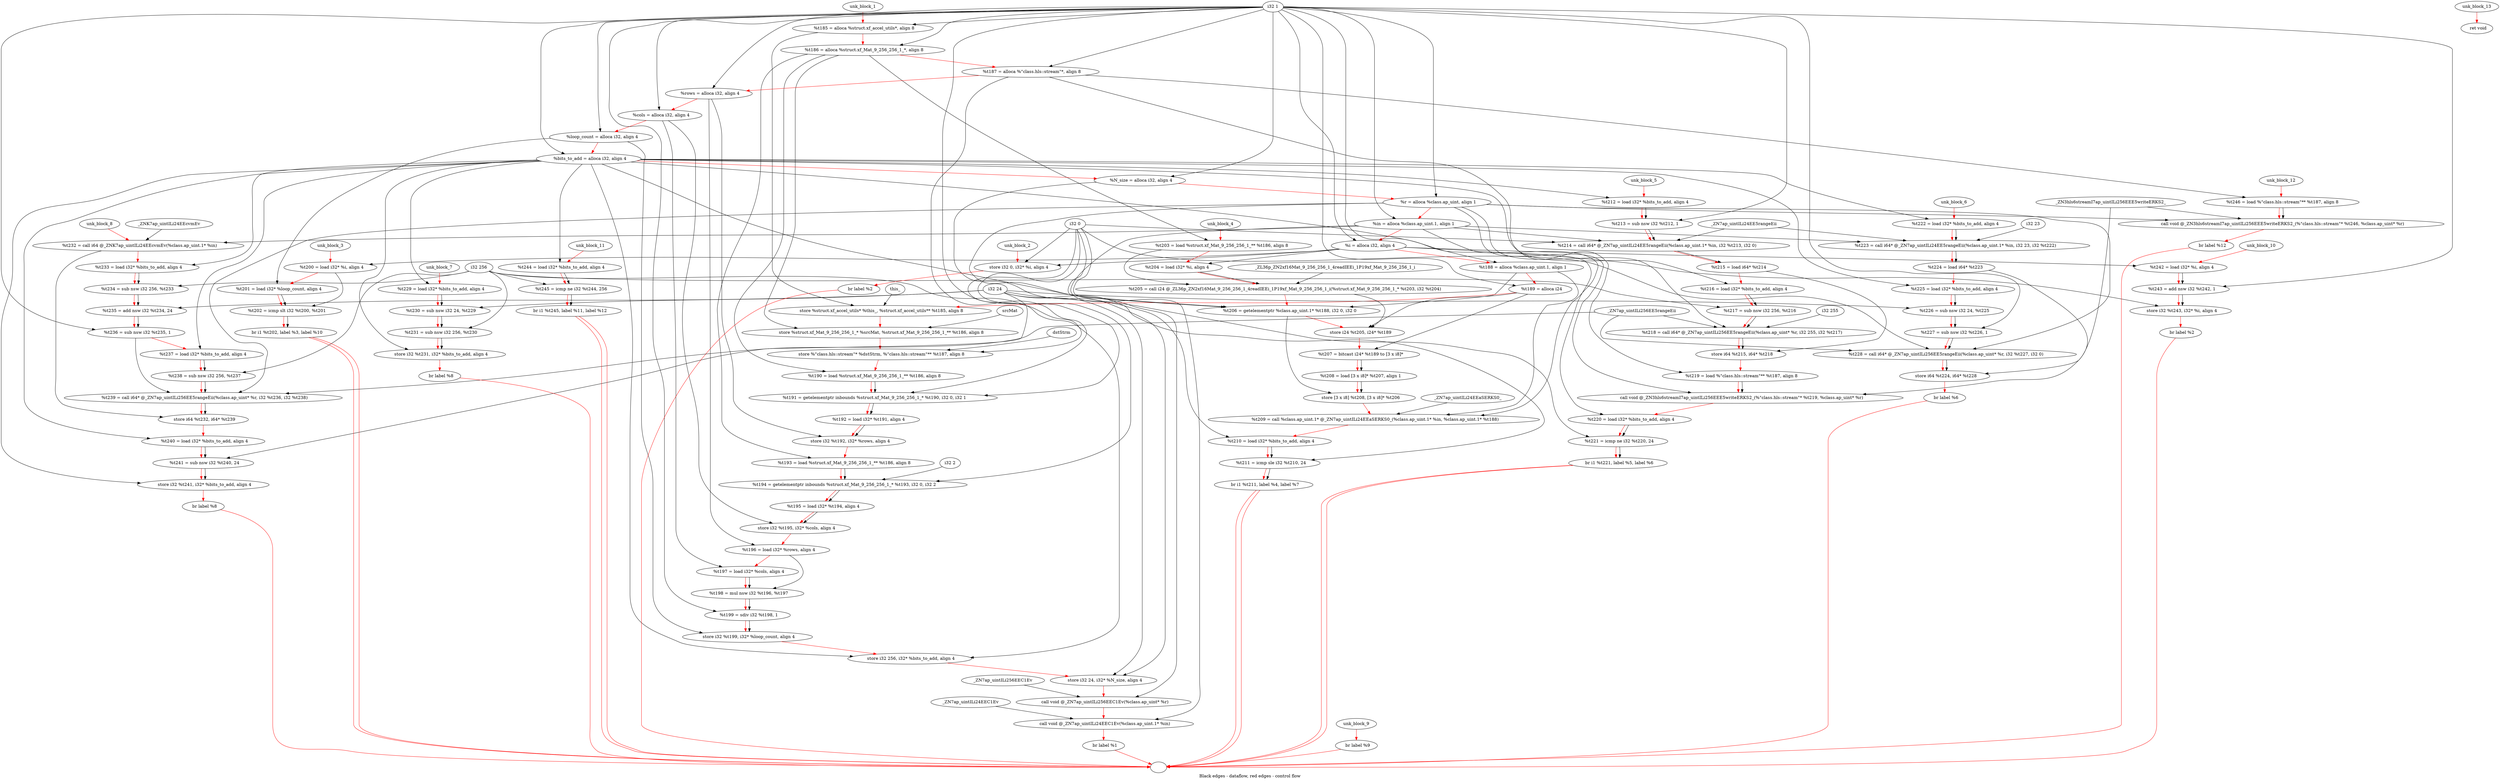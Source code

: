 digraph G {
compound=true
label="Black edges - dataflow, red edges - control flow"
"t185" [label="  %t185 = alloca %struct.xf_accel_utils*, align 8"]
"t186" [label="  %t186 = alloca %struct.xf_Mat_9_256_256_1_*, align 8"]
"t187" [label="  %t187 = alloca %\"class.hls::stream\"*, align 8"]
"rows" [label="  %rows = alloca i32, align 4"]
"cols" [label="  %cols = alloca i32, align 4"]
"loop_count" [label="  %loop_count = alloca i32, align 4"]
"bits_to_add" [label="  %bits_to_add = alloca i32, align 4"]
"N_size" [label="  %N_size = alloca i32, align 4"]
"r" [label="  %r = alloca %class.ap_uint, align 1"]
"in" [label="  %in = alloca %class.ap_uint.1, align 1"]
"i" [label="  %i = alloca i32, align 4"]
"t188" [label="  %t188 = alloca %class.ap_uint.1, align 1"]
"t189" [label="  %t189 = alloca i24"]
"_1" [label="  store %struct.xf_accel_utils* %this_, %struct.xf_accel_utils** %t185, align 8"]
"_2" [label="  store %struct.xf_Mat_9_256_256_1_* %srcMat, %struct.xf_Mat_9_256_256_1_** %t186, align 8"]
"_3" [label="  store %\"class.hls::stream\"* %dstStrm, %\"class.hls::stream\"** %t187, align 8"]
"t190" [label="  %t190 = load %struct.xf_Mat_9_256_256_1_** %t186, align 8"]
"t191" [label="  %t191 = getelementptr inbounds %struct.xf_Mat_9_256_256_1_* %t190, i32 0, i32 1"]
"t192" [label="  %t192 = load i32* %t191, align 4"]
"_4" [label="  store i32 %t192, i32* %rows, align 4"]
"t193" [label="  %t193 = load %struct.xf_Mat_9_256_256_1_** %t186, align 8"]
"t194" [label="  %t194 = getelementptr inbounds %struct.xf_Mat_9_256_256_1_* %t193, i32 0, i32 2"]
"t195" [label="  %t195 = load i32* %t194, align 4"]
"_5" [label="  store i32 %t195, i32* %cols, align 4"]
"t196" [label="  %t196 = load i32* %rows, align 4"]
"t197" [label="  %t197 = load i32* %cols, align 4"]
"t198" [label="  %t198 = mul nsw i32 %t196, %t197"]
"t199" [label="  %t199 = sdiv i32 %t198, 1"]
"_6" [label="  store i32 %t199, i32* %loop_count, align 4"]
"_7" [label="  store i32 256, i32* %bits_to_add, align 4"]
"_8" [label="  store i32 24, i32* %N_size, align 4"]
"_9" [label="  call void @_ZN7ap_uintILi256EEC1Ev(%class.ap_uint* %r)"]
"_10" [label="  call void @_ZN7ap_uintILi24EEC1Ev(%class.ap_uint.1* %in)"]
"_11" [label="  br label %1"]
"unk_block_1" -> "t185"[color=red]
"i32 1" -> "t185"
"t185" -> "t186"[color=red weight=2]
"i32 1" -> "t186"
"t186" -> "t187"[color=red weight=2]
"i32 1" -> "t187"
"t187" -> "rows"[color=red weight=2]
"i32 1" -> "rows"
"rows" -> "cols"[color=red weight=2]
"i32 1" -> "cols"
"cols" -> "loop_count"[color=red weight=2]
"i32 1" -> "loop_count"
"loop_count" -> "bits_to_add"[color=red weight=2]
"i32 1" -> "bits_to_add"
"bits_to_add" -> "N_size"[color=red weight=2]
"i32 1" -> "N_size"
"N_size" -> "r"[color=red weight=2]
"i32 1" -> "r"
"r" -> "in"[color=red weight=2]
"i32 1" -> "in"
"in" -> "i"[color=red weight=2]
"i32 1" -> "i"
"i" -> "t188"[color=red weight=2]
"i32 1" -> "t188"
"t188" -> "t189"[color=red weight=2]
"i32 1" -> "t189"
"t189" -> "_1"[color=red weight=2]
"this_" -> "_1"
"t185" -> "_1"
"_1" -> "_2"[color=red weight=2]
"srcMat" -> "_2"
"t186" -> "_2"
"_2" -> "_3"[color=red weight=2]
"dstStrm" -> "_3"
"t187" -> "_3"
"_3" -> "t190"[color=red weight=2]
"t186" -> "t190"
"t190" -> "t191"[color=red weight=2]
"t190" -> "t191"
"i32 0" -> "t191"
"i32 1" -> "t191"
"t191" -> "t192"[color=red weight=2]
"t191" -> "t192"
"t192" -> "_4"[color=red weight=2]
"t192" -> "_4"
"rows" -> "_4"
"_4" -> "t193"[color=red weight=2]
"t186" -> "t193"
"t193" -> "t194"[color=red weight=2]
"t193" -> "t194"
"i32 0" -> "t194"
"i32 2" -> "t194"
"t194" -> "t195"[color=red weight=2]
"t194" -> "t195"
"t195" -> "_5"[color=red weight=2]
"t195" -> "_5"
"cols" -> "_5"
"_5" -> "t196"[color=red weight=2]
"rows" -> "t196"
"t196" -> "t197"[color=red weight=2]
"cols" -> "t197"
"t197" -> "t198"[color=red weight=2]
"t196" -> "t198"
"t197" -> "t198"
"t198" -> "t199"[color=red weight=2]
"t198" -> "t199"
"i32 1" -> "t199"
"t199" -> "_6"[color=red weight=2]
"t199" -> "_6"
"loop_count" -> "_6"
"_6" -> "_7"[color=red weight=2]
"i32 256" -> "_7"
"bits_to_add" -> "_7"
"_7" -> "_8"[color=red weight=2]
"i32 24" -> "_8"
"N_size" -> "_8"
"_8" -> "_9"[color=red weight=2]
"r" -> "_9"
"_ZN7ap_uintILi256EEC1Ev" -> "_9"
"_9" -> "_10"[color=red weight=2]
"in" -> "_10"
"_ZN7ap_uintILi24EEC1Ev" -> "_10"
"_10" -> "_11"[color=red weight=2]
"_11" -> ""[color=red]

"_12" [label="  store i32 0, i32* %i, align 4"]
"_13" [label="  br label %2"]
"unk_block_2" -> "_12"[color=red]
"i32 0" -> "_12"
"i" -> "_12"
"_12" -> "_13"[color=red weight=2]
"_13" -> ""[color=red]

"t200" [label="  %t200 = load i32* %i, align 4"]
"t201" [label="  %t201 = load i32* %loop_count, align 4"]
"t202" [label="  %t202 = icmp slt i32 %t200, %t201"]
"_14" [label="  br i1 %t202, label %3, label %10"]
"unk_block_3" -> "t200"[color=red]
"i" -> "t200"
"t200" -> "t201"[color=red weight=2]
"loop_count" -> "t201"
"t201" -> "t202"[color=red weight=2]
"t200" -> "t202"
"t201" -> "t202"
"t202" -> "_14"[color=red weight=2]
"t202" -> "_14"
"_14" -> ""[color=red]
"_14" -> ""[color=red]

"t203" [label="  %t203 = load %struct.xf_Mat_9_256_256_1_** %t186, align 8"]
"t204" [label="  %t204 = load i32* %i, align 4"]
"t205" [label="  %t205 = call i24 @_ZL36p_ZN2xf16Mat_9_256_256_1_4readIEEi_1P19xf_Mat_9_256_256_1_i(%struct.xf_Mat_9_256_256_1_* %t203, i32 %t204)"]
"t206" [label="  %t206 = getelementptr %class.ap_uint.1* %t188, i32 0, i32 0"]
"_15" [label="  store i24 %t205, i24* %t189"]
"t207" [label="  %t207 = bitcast i24* %t189 to [3 x i8]*"]
"t208" [label="  %t208 = load [3 x i8]* %t207, align 1"]
"_16" [label="  store [3 x i8] %t208, [3 x i8]* %t206"]
"t209" [label="  %t209 = call %class.ap_uint.1* @_ZN7ap_uintILi24EEaSERKS0_(%class.ap_uint.1* %in, %class.ap_uint.1* %t188)"]
"t210" [label="  %t210 = load i32* %bits_to_add, align 4"]
"t211" [label="  %t211 = icmp sle i32 %t210, 24"]
"_17" [label="  br i1 %t211, label %4, label %7"]
"unk_block_4" -> "t203"[color=red]
"t186" -> "t203"
"t203" -> "t204"[color=red weight=2]
"i" -> "t204"
"t204" -> "t205"[color=red weight=2]
"t203" -> "t205"
"t204" -> "t205"
"_ZL36p_ZN2xf16Mat_9_256_256_1_4readIEEi_1P19xf_Mat_9_256_256_1_i" -> "t205"
"t205" -> "t206"[color=red weight=2]
"t188" -> "t206"
"i32 0" -> "t206"
"i32 0" -> "t206"
"t206" -> "_15"[color=red weight=2]
"t205" -> "_15"
"t189" -> "_15"
"_15" -> "t207"[color=red weight=2]
"t189" -> "t207"
"t207" -> "t208"[color=red weight=2]
"t207" -> "t208"
"t208" -> "_16"[color=red weight=2]
"t208" -> "_16"
"t206" -> "_16"
"_16" -> "t209"[color=red weight=2]
"in" -> "t209"
"t188" -> "t209"
"_ZN7ap_uintILi24EEaSERKS0_" -> "t209"
"t209" -> "t210"[color=red weight=2]
"bits_to_add" -> "t210"
"t210" -> "t211"[color=red weight=2]
"t210" -> "t211"
"i32 24" -> "t211"
"t211" -> "_17"[color=red weight=2]
"t211" -> "_17"
"_17" -> ""[color=red]
"_17" -> ""[color=red]

"t212" [label="  %t212 = load i32* %bits_to_add, align 4"]
"t213" [label="  %t213 = sub nsw i32 %t212, 1"]
"t214" [label="  %t214 = call i64* @_ZN7ap_uintILi24EE5rangeEii(%class.ap_uint.1* %in, i32 %t213, i32 0)"]
"t215" [label="  %t215 = load i64* %t214"]
"t216" [label="  %t216 = load i32* %bits_to_add, align 4"]
"t217" [label="  %t217 = sub nsw i32 256, %t216"]
"t218" [label="  %t218 = call i64* @_ZN7ap_uintILi256EE5rangeEii(%class.ap_uint* %r, i32 255, i32 %t217)"]
"_18" [label="  store i64 %t215, i64* %t218"]
"t219" [label="  %t219 = load %\"class.hls::stream\"** %t187, align 8"]
"_19" [label="  call void @_ZN3hls6streamI7ap_uintILi256EEE5writeERKS2_(%\"class.hls::stream\"* %t219, %class.ap_uint* %r)"]
"t220" [label="  %t220 = load i32* %bits_to_add, align 4"]
"t221" [label="  %t221 = icmp ne i32 %t220, 24"]
"_20" [label="  br i1 %t221, label %5, label %6"]
"unk_block_5" -> "t212"[color=red]
"bits_to_add" -> "t212"
"t212" -> "t213"[color=red weight=2]
"t212" -> "t213"
"i32 1" -> "t213"
"t213" -> "t214"[color=red weight=2]
"in" -> "t214"
"t213" -> "t214"
"i32 0" -> "t214"
"_ZN7ap_uintILi24EE5rangeEii" -> "t214"
"t214" -> "t215"[color=red weight=2]
"t214" -> "t215"
"t215" -> "t216"[color=red weight=2]
"bits_to_add" -> "t216"
"t216" -> "t217"[color=red weight=2]
"i32 256" -> "t217"
"t216" -> "t217"
"t217" -> "t218"[color=red weight=2]
"r" -> "t218"
"i32 255" -> "t218"
"t217" -> "t218"
"_ZN7ap_uintILi256EE5rangeEii" -> "t218"
"t218" -> "_18"[color=red weight=2]
"t215" -> "_18"
"t218" -> "_18"
"_18" -> "t219"[color=red weight=2]
"t187" -> "t219"
"t219" -> "_19"[color=red weight=2]
"t219" -> "_19"
"r" -> "_19"
"_ZN3hls6streamI7ap_uintILi256EEE5writeERKS2_" -> "_19"
"_19" -> "t220"[color=red weight=2]
"bits_to_add" -> "t220"
"t220" -> "t221"[color=red weight=2]
"t220" -> "t221"
"i32 24" -> "t221"
"t221" -> "_20"[color=red weight=2]
"t221" -> "_20"
"_20" -> ""[color=red]
"_20" -> ""[color=red]

"t222" [label="  %t222 = load i32* %bits_to_add, align 4"]
"t223" [label="  %t223 = call i64* @_ZN7ap_uintILi24EE5rangeEii(%class.ap_uint.1* %in, i32 23, i32 %t222)"]
"t224" [label="  %t224 = load i64* %t223"]
"t225" [label="  %t225 = load i32* %bits_to_add, align 4"]
"t226" [label="  %t226 = sub nsw i32 24, %t225"]
"t227" [label="  %t227 = sub nsw i32 %t226, 1"]
"t228" [label="  %t228 = call i64* @_ZN7ap_uintILi256EE5rangeEii(%class.ap_uint* %r, i32 %t227, i32 0)"]
"_21" [label="  store i64 %t224, i64* %t228"]
"_22" [label="  br label %6"]
"unk_block_6" -> "t222"[color=red]
"bits_to_add" -> "t222"
"t222" -> "t223"[color=red weight=2]
"in" -> "t223"
"i32 23" -> "t223"
"t222" -> "t223"
"_ZN7ap_uintILi24EE5rangeEii" -> "t223"
"t223" -> "t224"[color=red weight=2]
"t223" -> "t224"
"t224" -> "t225"[color=red weight=2]
"bits_to_add" -> "t225"
"t225" -> "t226"[color=red weight=2]
"i32 24" -> "t226"
"t225" -> "t226"
"t226" -> "t227"[color=red weight=2]
"t226" -> "t227"
"i32 1" -> "t227"
"t227" -> "t228"[color=red weight=2]
"r" -> "t228"
"t227" -> "t228"
"i32 0" -> "t228"
"_ZN7ap_uintILi256EE5rangeEii" -> "t228"
"t228" -> "_21"[color=red weight=2]
"t224" -> "_21"
"t228" -> "_21"
"_21" -> "_22"[color=red weight=2]
"_22" -> ""[color=red]

"t229" [label="  %t229 = load i32* %bits_to_add, align 4"]
"t230" [label="  %t230 = sub nsw i32 24, %t229"]
"t231" [label="  %t231 = sub nsw i32 256, %t230"]
"_23" [label="  store i32 %t231, i32* %bits_to_add, align 4"]
"_24" [label="  br label %8"]
"unk_block_7" -> "t229"[color=red]
"bits_to_add" -> "t229"
"t229" -> "t230"[color=red weight=2]
"i32 24" -> "t230"
"t229" -> "t230"
"t230" -> "t231"[color=red weight=2]
"i32 256" -> "t231"
"t230" -> "t231"
"t231" -> "_23"[color=red weight=2]
"t231" -> "_23"
"bits_to_add" -> "_23"
"_23" -> "_24"[color=red weight=2]
"_24" -> ""[color=red]

"t232" [label="  %t232 = call i64 @_ZNK7ap_uintILi24EEcvmEv(%class.ap_uint.1* %in)"]
"t233" [label="  %t233 = load i32* %bits_to_add, align 4"]
"t234" [label="  %t234 = sub nsw i32 256, %t233"]
"t235" [label="  %t235 = add nsw i32 %t234, 24"]
"t236" [label="  %t236 = sub nsw i32 %t235, 1"]
"t237" [label="  %t237 = load i32* %bits_to_add, align 4"]
"t238" [label="  %t238 = sub nsw i32 256, %t237"]
"t239" [label="  %t239 = call i64* @_ZN7ap_uintILi256EE5rangeEii(%class.ap_uint* %r, i32 %t236, i32 %t238)"]
"_25" [label="  store i64 %t232, i64* %t239"]
"t240" [label="  %t240 = load i32* %bits_to_add, align 4"]
"t241" [label="  %t241 = sub nsw i32 %t240, 24"]
"_26" [label="  store i32 %t241, i32* %bits_to_add, align 4"]
"_27" [label="  br label %8"]
"unk_block_8" -> "t232"[color=red]
"in" -> "t232"
"_ZNK7ap_uintILi24EEcvmEv" -> "t232"
"t232" -> "t233"[color=red weight=2]
"bits_to_add" -> "t233"
"t233" -> "t234"[color=red weight=2]
"i32 256" -> "t234"
"t233" -> "t234"
"t234" -> "t235"[color=red weight=2]
"t234" -> "t235"
"i32 24" -> "t235"
"t235" -> "t236"[color=red weight=2]
"t235" -> "t236"
"i32 1" -> "t236"
"t236" -> "t237"[color=red weight=2]
"bits_to_add" -> "t237"
"t237" -> "t238"[color=red weight=2]
"i32 256" -> "t238"
"t237" -> "t238"
"t238" -> "t239"[color=red weight=2]
"r" -> "t239"
"t236" -> "t239"
"t238" -> "t239"
"_ZN7ap_uintILi256EE5rangeEii" -> "t239"
"t239" -> "_25"[color=red weight=2]
"t232" -> "_25"
"t239" -> "_25"
"_25" -> "t240"[color=red weight=2]
"bits_to_add" -> "t240"
"t240" -> "t241"[color=red weight=2]
"t240" -> "t241"
"i32 24" -> "t241"
"t241" -> "_26"[color=red weight=2]
"t241" -> "_26"
"bits_to_add" -> "_26"
"_26" -> "_27"[color=red weight=2]
"_27" -> ""[color=red]

"_28" [label="  br label %9"]
"unk_block_9" -> "_28"[color=red]
"_28" -> ""[color=red]

"t242" [label="  %t242 = load i32* %i, align 4"]
"t243" [label="  %t243 = add nsw i32 %t242, 1"]
"_29" [label="  store i32 %t243, i32* %i, align 4"]
"_30" [label="  br label %2"]
"unk_block_10" -> "t242"[color=red]
"i" -> "t242"
"t242" -> "t243"[color=red weight=2]
"t242" -> "t243"
"i32 1" -> "t243"
"t243" -> "_29"[color=red weight=2]
"t243" -> "_29"
"i" -> "_29"
"_29" -> "_30"[color=red weight=2]
"_30" -> ""[color=red]

"t244" [label="  %t244 = load i32* %bits_to_add, align 4"]
"t245" [label="  %t245 = icmp ne i32 %t244, 256"]
"_31" [label="  br i1 %t245, label %11, label %12"]
"unk_block_11" -> "t244"[color=red]
"bits_to_add" -> "t244"
"t244" -> "t245"[color=red weight=2]
"t244" -> "t245"
"i32 256" -> "t245"
"t245" -> "_31"[color=red weight=2]
"t245" -> "_31"
"_31" -> ""[color=red]
"_31" -> ""[color=red]

"t246" [label="  %t246 = load %\"class.hls::stream\"** %t187, align 8"]
"_32" [label="  call void @_ZN3hls6streamI7ap_uintILi256EEE5writeERKS2_(%\"class.hls::stream\"* %t246, %class.ap_uint* %r)"]
"_33" [label="  br label %12"]
"unk_block_12" -> "t246"[color=red]
"t187" -> "t246"
"t246" -> "_32"[color=red weight=2]
"t246" -> "_32"
"r" -> "_32"
"_ZN3hls6streamI7ap_uintILi256EEE5writeERKS2_" -> "_32"
"_32" -> "_33"[color=red weight=2]
"_33" -> ""[color=red]

"_34" [label="  ret void"]
"unk_block_13" -> "_34"[color=red]

}
